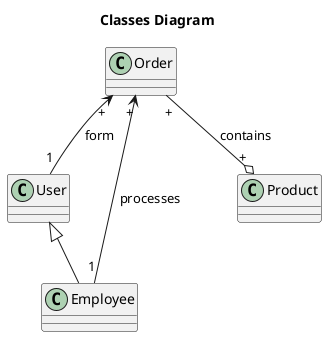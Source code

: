 @startuml
title Classes Diagram

Class User
Class Employee
Class Order
Class Product

User <|-- Employee
User"1" -up-> "+"Order : form
Employee"1" -up-> "+"Order : processes
Order"+" --o "+"Product : contains
@enduml
